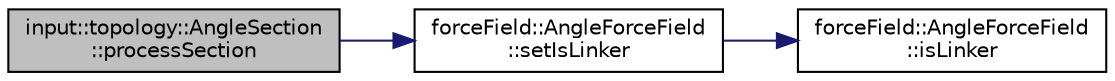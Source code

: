 digraph "input::topology::AngleSection::processSection"
{
 // LATEX_PDF_SIZE
  edge [fontname="Helvetica",fontsize="10",labelfontname="Helvetica",labelfontsize="10"];
  node [fontname="Helvetica",fontsize="10",shape=record];
  rankdir="LR";
  Node1 [label="input::topology::AngleSection\l::processSection",height=0.2,width=0.4,color="black", fillcolor="grey75", style="filled", fontcolor="black",tooltip="processes the angle section of the topology file"];
  Node1 -> Node2 [color="midnightblue",fontsize="10",style="solid",fontname="Helvetica"];
  Node2 [label="forceField::AngleForceField\l::setIsLinker",height=0.2,width=0.4,color="black", fillcolor="white", style="filled",URL="$classforceField_1_1AngleForceField.html#a4e37573c2da07897a290a4a68fe4294b",tooltip=" "];
  Node2 -> Node3 [color="midnightblue",fontsize="10",style="solid",fontname="Helvetica"];
  Node3 [label="forceField::AngleForceField\l::isLinker",height=0.2,width=0.4,color="black", fillcolor="white", style="filled",URL="$classforceField_1_1AngleForceField.html#a573347b74cee335a4d9287c4c39dea31",tooltip=" "];
}
